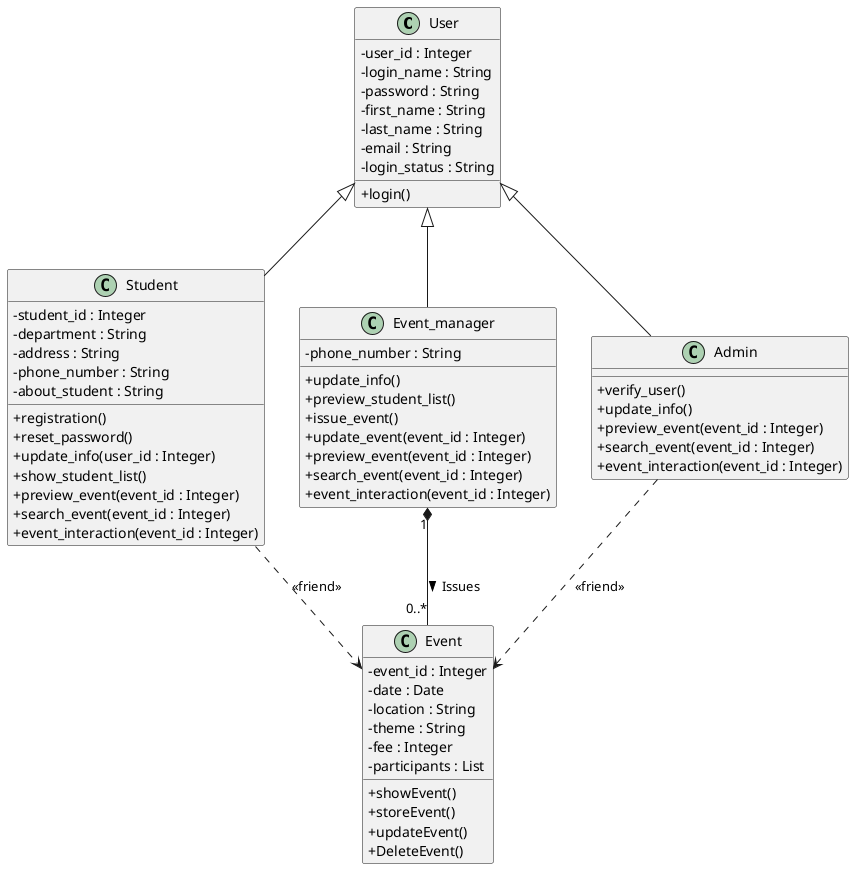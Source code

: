 @startuml

skinparam classAttributeIconSize 0
class User {
  {field} - user_id : Integer
  {field} - login_name : String
  {field} - password : String
  {field} - first_name : String
  {field} - last_name : String
  {field} - email : String
  {field} - login_status : String
  {method} + login()
}

class Student {
  {field} - student_id : Integer
  {field} - department : String
  {field} - address : String
  {field} - phone_number : String
  {field} - about_student : String
  {method} + registration()
  {method} + reset_password()
  {method} + update_info(user_id : Integer)
  {method} + show_student_list()
  {method} + preview_event(event_id : Integer)
  {method} + search_event(event_id : Integer)
  {method} + event_interaction(event_id : Integer)
}

class Event_manager {
  {field} - phone_number : String
  {method} + update_info()
  {method} + preview_student_list()
  {method} + issue_event()
  {method} + update_event(event_id : Integer)
  {method} + preview_event(event_id : Integer)
  {method} + search_event(event_id : Integer)
  {method} + event_interaction(event_id : Integer)
}

class Admin {
  {method} + verify_user()
  {method} + update_info()
  {method} + preview_event(event_id : Integer)
  {method} + search_event(event_id : Integer)
  {method} + event_interaction(event_id : Integer)
}

class Event {
  {field} - event_id : Integer
  {field} - date : Date
  {field} - location : String
  {field} - theme : String
  {field} - fee : Integer
  {field} - participants : List
  {method} + showEvent()
  {method} + storeEvent()
  {method} + updateEvent()
  {method} + DeleteEvent()
}

User <|-- Student
User <|-- Admin
User <|-- Event_manager

Event_manager "1" *-- "0..*" Event : Issues >
Student  ..>  Event : <<friend>>
Admin  ..>  Event : <<friend>>


@enduml